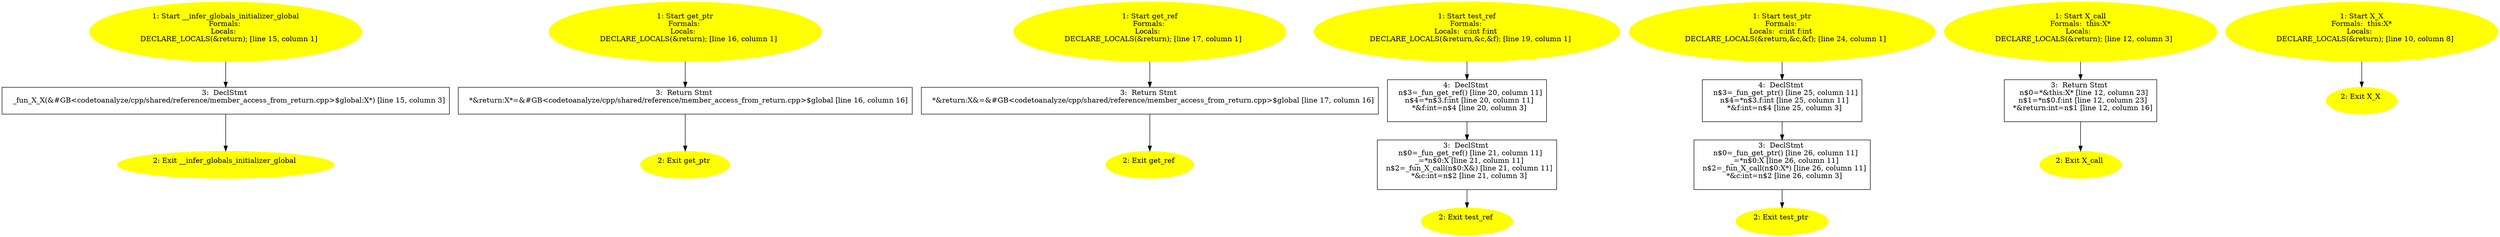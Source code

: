 /* @generated */
digraph cfg {
"__infer_globals_initializer_global.bdc08c089842ce08b974b22a75daf78e_1" [label="1: Start __infer_globals_initializer_global\nFormals: \nLocals:  \n   DECLARE_LOCALS(&return); [line 15, column 1]\n " color=yellow style=filled]
	

	 "__infer_globals_initializer_global.bdc08c089842ce08b974b22a75daf78e_1" -> "__infer_globals_initializer_global.bdc08c089842ce08b974b22a75daf78e_3" ;
"__infer_globals_initializer_global.bdc08c089842ce08b974b22a75daf78e_2" [label="2: Exit __infer_globals_initializer_global \n  " color=yellow style=filled]
	

"__infer_globals_initializer_global.bdc08c089842ce08b974b22a75daf78e_3" [label="3:  DeclStmt \n   _fun_X_X(&#GB<codetoanalyze/cpp/shared/reference/member_access_from_return.cpp>$global:X*) [line 15, column 3]\n " shape="box"]
	

	 "__infer_globals_initializer_global.bdc08c089842ce08b974b22a75daf78e_3" -> "__infer_globals_initializer_global.bdc08c089842ce08b974b22a75daf78e_2" ;
"get_ptr#548333400578323912.5cb5eba6c7605ca7fd66bf5755cb7ce3_1" [label="1: Start get_ptr\nFormals: \nLocals:  \n   DECLARE_LOCALS(&return); [line 16, column 1]\n " color=yellow style=filled]
	

	 "get_ptr#548333400578323912.5cb5eba6c7605ca7fd66bf5755cb7ce3_1" -> "get_ptr#548333400578323912.5cb5eba6c7605ca7fd66bf5755cb7ce3_3" ;
"get_ptr#548333400578323912.5cb5eba6c7605ca7fd66bf5755cb7ce3_2" [label="2: Exit get_ptr \n  " color=yellow style=filled]
	

"get_ptr#548333400578323912.5cb5eba6c7605ca7fd66bf5755cb7ce3_3" [label="3:  Return Stmt \n   *&return:X*=&#GB<codetoanalyze/cpp/shared/reference/member_access_from_return.cpp>$global [line 16, column 16]\n " shape="box"]
	

	 "get_ptr#548333400578323912.5cb5eba6c7605ca7fd66bf5755cb7ce3_3" -> "get_ptr#548333400578323912.5cb5eba6c7605ca7fd66bf5755cb7ce3_2" ;
"get_ref#3760753509995480941.1a9482316aa67c38d5004ec1f3cb74db_1" [label="1: Start get_ref\nFormals: \nLocals:  \n   DECLARE_LOCALS(&return); [line 17, column 1]\n " color=yellow style=filled]
	

	 "get_ref#3760753509995480941.1a9482316aa67c38d5004ec1f3cb74db_1" -> "get_ref#3760753509995480941.1a9482316aa67c38d5004ec1f3cb74db_3" ;
"get_ref#3760753509995480941.1a9482316aa67c38d5004ec1f3cb74db_2" [label="2: Exit get_ref \n  " color=yellow style=filled]
	

"get_ref#3760753509995480941.1a9482316aa67c38d5004ec1f3cb74db_3" [label="3:  Return Stmt \n   *&return:X&=&#GB<codetoanalyze/cpp/shared/reference/member_access_from_return.cpp>$global [line 17, column 16]\n " shape="box"]
	

	 "get_ref#3760753509995480941.1a9482316aa67c38d5004ec1f3cb74db_3" -> "get_ref#3760753509995480941.1a9482316aa67c38d5004ec1f3cb74db_2" ;
"test_ref#7021555814503032268.9c735d5eedd26e3009ec35c4af427db4_1" [label="1: Start test_ref\nFormals: \nLocals:  c:int f:int \n   DECLARE_LOCALS(&return,&c,&f); [line 19, column 1]\n " color=yellow style=filled]
	

	 "test_ref#7021555814503032268.9c735d5eedd26e3009ec35c4af427db4_1" -> "test_ref#7021555814503032268.9c735d5eedd26e3009ec35c4af427db4_4" ;
"test_ref#7021555814503032268.9c735d5eedd26e3009ec35c4af427db4_2" [label="2: Exit test_ref \n  " color=yellow style=filled]
	

"test_ref#7021555814503032268.9c735d5eedd26e3009ec35c4af427db4_3" [label="3:  DeclStmt \n   n$0=_fun_get_ref() [line 21, column 11]\n  _=*n$0:X [line 21, column 11]\n  n$2=_fun_X_call(n$0:X&) [line 21, column 11]\n  *&c:int=n$2 [line 21, column 3]\n " shape="box"]
	

	 "test_ref#7021555814503032268.9c735d5eedd26e3009ec35c4af427db4_3" -> "test_ref#7021555814503032268.9c735d5eedd26e3009ec35c4af427db4_2" ;
"test_ref#7021555814503032268.9c735d5eedd26e3009ec35c4af427db4_4" [label="4:  DeclStmt \n   n$3=_fun_get_ref() [line 20, column 11]\n  n$4=*n$3.f:int [line 20, column 11]\n  *&f:int=n$4 [line 20, column 3]\n " shape="box"]
	

	 "test_ref#7021555814503032268.9c735d5eedd26e3009ec35c4af427db4_4" -> "test_ref#7021555814503032268.9c735d5eedd26e3009ec35c4af427db4_3" ;
"test_ptr#11416786403465510397.fe356f46dccde5545eadf0c661f4974d_1" [label="1: Start test_ptr\nFormals: \nLocals:  c:int f:int \n   DECLARE_LOCALS(&return,&c,&f); [line 24, column 1]\n " color=yellow style=filled]
	

	 "test_ptr#11416786403465510397.fe356f46dccde5545eadf0c661f4974d_1" -> "test_ptr#11416786403465510397.fe356f46dccde5545eadf0c661f4974d_4" ;
"test_ptr#11416786403465510397.fe356f46dccde5545eadf0c661f4974d_2" [label="2: Exit test_ptr \n  " color=yellow style=filled]
	

"test_ptr#11416786403465510397.fe356f46dccde5545eadf0c661f4974d_3" [label="3:  DeclStmt \n   n$0=_fun_get_ptr() [line 26, column 11]\n  _=*n$0:X [line 26, column 11]\n  n$2=_fun_X_call(n$0:X*) [line 26, column 11]\n  *&c:int=n$2 [line 26, column 3]\n " shape="box"]
	

	 "test_ptr#11416786403465510397.fe356f46dccde5545eadf0c661f4974d_3" -> "test_ptr#11416786403465510397.fe356f46dccde5545eadf0c661f4974d_2" ;
"test_ptr#11416786403465510397.fe356f46dccde5545eadf0c661f4974d_4" [label="4:  DeclStmt \n   n$3=_fun_get_ptr() [line 25, column 11]\n  n$4=*n$3.f:int [line 25, column 11]\n  *&f:int=n$4 [line 25, column 3]\n " shape="box"]
	

	 "test_ptr#11416786403465510397.fe356f46dccde5545eadf0c661f4974d_4" -> "test_ptr#11416786403465510397.fe356f46dccde5545eadf0c661f4974d_3" ;
"call#X#(5770224879682844394).d055b894c8e89eaff4b8d412706da082_1" [label="1: Start X_call\nFormals:  this:X*\nLocals:  \n   DECLARE_LOCALS(&return); [line 12, column 3]\n " color=yellow style=filled]
	

	 "call#X#(5770224879682844394).d055b894c8e89eaff4b8d412706da082_1" -> "call#X#(5770224879682844394).d055b894c8e89eaff4b8d412706da082_3" ;
"call#X#(5770224879682844394).d055b894c8e89eaff4b8d412706da082_2" [label="2: Exit X_call \n  " color=yellow style=filled]
	

"call#X#(5770224879682844394).d055b894c8e89eaff4b8d412706da082_3" [label="3:  Return Stmt \n   n$0=*&this:X* [line 12, column 23]\n  n$1=*n$0.f:int [line 12, column 23]\n  *&return:int=n$1 [line 12, column 16]\n " shape="box"]
	

	 "call#X#(5770224879682844394).d055b894c8e89eaff4b8d412706da082_3" -> "call#X#(5770224879682844394).d055b894c8e89eaff4b8d412706da082_2" ;
"X#X#{4951618003533511344}.a6c75b361b5e04dddb518f7e116a9ca2_1" [label="1: Start X_X\nFormals:  this:X*\nLocals:  \n   DECLARE_LOCALS(&return); [line 10, column 8]\n " color=yellow style=filled]
	

	 "X#X#{4951618003533511344}.a6c75b361b5e04dddb518f7e116a9ca2_1" -> "X#X#{4951618003533511344}.a6c75b361b5e04dddb518f7e116a9ca2_2" ;
"X#X#{4951618003533511344}.a6c75b361b5e04dddb518f7e116a9ca2_2" [label="2: Exit X_X \n  " color=yellow style=filled]
	

}
